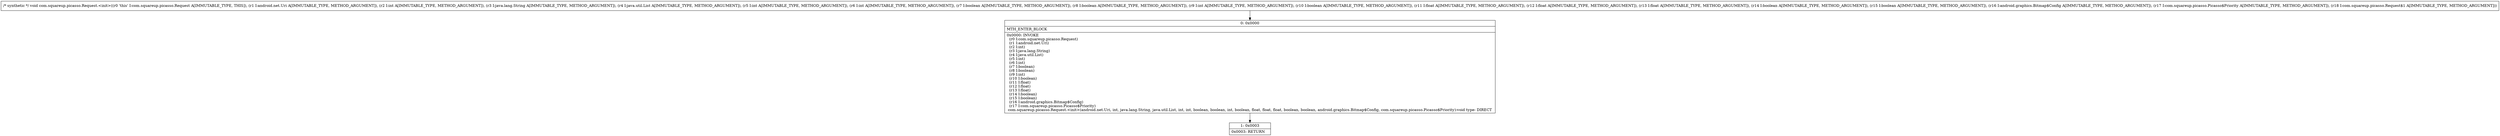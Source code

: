 digraph "CFG forcom.squareup.picasso.Request.\<init\>(Landroid\/net\/Uri;ILjava\/lang\/String;Ljava\/util\/List;IIZZIZFFFZZLandroid\/graphics\/Bitmap$Config;Lcom\/squareup\/picasso\/Picasso$Priority;Lcom\/squareup\/picasso\/Request$1;)V" {
Node_0 [shape=record,label="{0\:\ 0x0000|MTH_ENTER_BLOCK\l|0x0000: INVOKE  \l  (r0 I:com.squareup.picasso.Request)\l  (r1 I:android.net.Uri)\l  (r2 I:int)\l  (r3 I:java.lang.String)\l  (r4 I:java.util.List)\l  (r5 I:int)\l  (r6 I:int)\l  (r7 I:boolean)\l  (r8 I:boolean)\l  (r9 I:int)\l  (r10 I:boolean)\l  (r11 I:float)\l  (r12 I:float)\l  (r13 I:float)\l  (r14 I:boolean)\l  (r15 I:boolean)\l  (r16 I:android.graphics.Bitmap$Config)\l  (r17 I:com.squareup.picasso.Picasso$Priority)\l com.squareup.picasso.Request.\<init\>(android.net.Uri, int, java.lang.String, java.util.List, int, int, boolean, boolean, int, boolean, float, float, float, boolean, boolean, android.graphics.Bitmap$Config, com.squareup.picasso.Picasso$Priority):void type: DIRECT \l}"];
Node_1 [shape=record,label="{1\:\ 0x0003|0x0003: RETURN   \l}"];
MethodNode[shape=record,label="{\/* synthetic *\/ void com.squareup.picasso.Request.\<init\>((r0 'this' I:com.squareup.picasso.Request A[IMMUTABLE_TYPE, THIS]), (r1 I:android.net.Uri A[IMMUTABLE_TYPE, METHOD_ARGUMENT]), (r2 I:int A[IMMUTABLE_TYPE, METHOD_ARGUMENT]), (r3 I:java.lang.String A[IMMUTABLE_TYPE, METHOD_ARGUMENT]), (r4 I:java.util.List A[IMMUTABLE_TYPE, METHOD_ARGUMENT]), (r5 I:int A[IMMUTABLE_TYPE, METHOD_ARGUMENT]), (r6 I:int A[IMMUTABLE_TYPE, METHOD_ARGUMENT]), (r7 I:boolean A[IMMUTABLE_TYPE, METHOD_ARGUMENT]), (r8 I:boolean A[IMMUTABLE_TYPE, METHOD_ARGUMENT]), (r9 I:int A[IMMUTABLE_TYPE, METHOD_ARGUMENT]), (r10 I:boolean A[IMMUTABLE_TYPE, METHOD_ARGUMENT]), (r11 I:float A[IMMUTABLE_TYPE, METHOD_ARGUMENT]), (r12 I:float A[IMMUTABLE_TYPE, METHOD_ARGUMENT]), (r13 I:float A[IMMUTABLE_TYPE, METHOD_ARGUMENT]), (r14 I:boolean A[IMMUTABLE_TYPE, METHOD_ARGUMENT]), (r15 I:boolean A[IMMUTABLE_TYPE, METHOD_ARGUMENT]), (r16 I:android.graphics.Bitmap$Config A[IMMUTABLE_TYPE, METHOD_ARGUMENT]), (r17 I:com.squareup.picasso.Picasso$Priority A[IMMUTABLE_TYPE, METHOD_ARGUMENT]), (r18 I:com.squareup.picasso.Request$1 A[IMMUTABLE_TYPE, METHOD_ARGUMENT])) }"];
MethodNode -> Node_0;
Node_0 -> Node_1;
}

